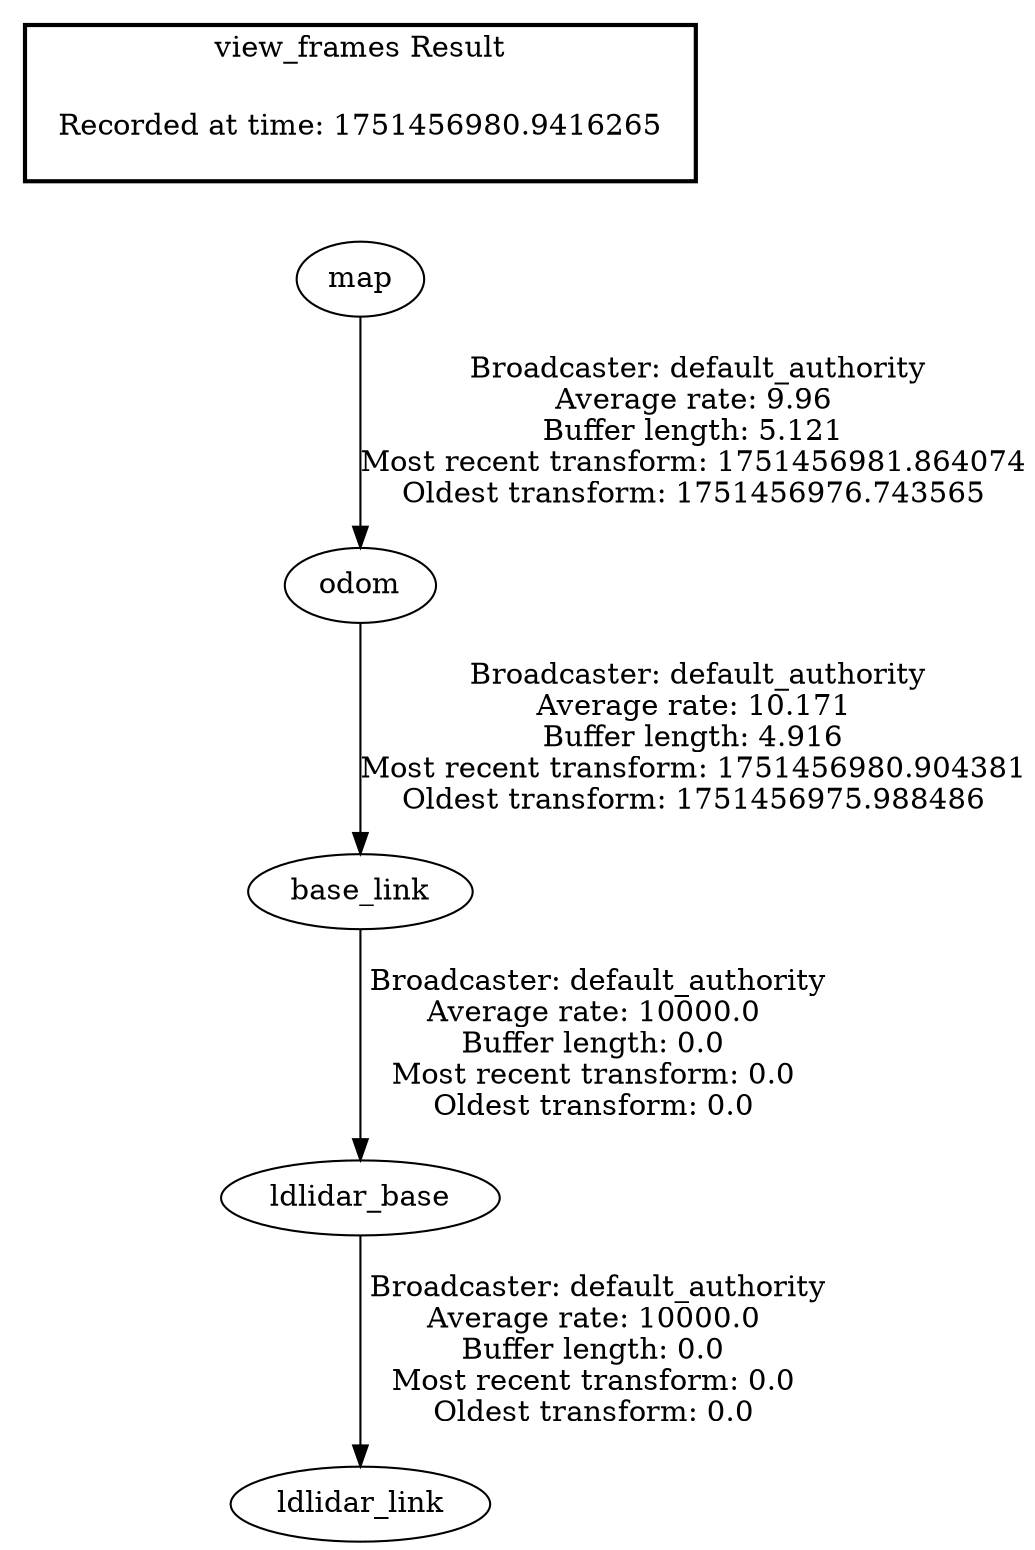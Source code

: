 digraph G {
"odom" -> "base_link"[label=" Broadcaster: default_authority\nAverage rate: 10.171\nBuffer length: 4.916\nMost recent transform: 1751456980.904381\nOldest transform: 1751456975.988486\n"];
"map" -> "odom"[label=" Broadcaster: default_authority\nAverage rate: 9.96\nBuffer length: 5.121\nMost recent transform: 1751456981.864074\nOldest transform: 1751456976.743565\n"];
"base_link" -> "ldlidar_base"[label=" Broadcaster: default_authority\nAverage rate: 10000.0\nBuffer length: 0.0\nMost recent transform: 0.0\nOldest transform: 0.0\n"];
"ldlidar_base" -> "ldlidar_link"[label=" Broadcaster: default_authority\nAverage rate: 10000.0\nBuffer length: 0.0\nMost recent transform: 0.0\nOldest transform: 0.0\n"];
edge [style=invis];
 subgraph cluster_legend { style=bold; color=black; label ="view_frames Result";
"Recorded at time: 1751456980.9416265"[ shape=plaintext ] ;
}->"map";
}